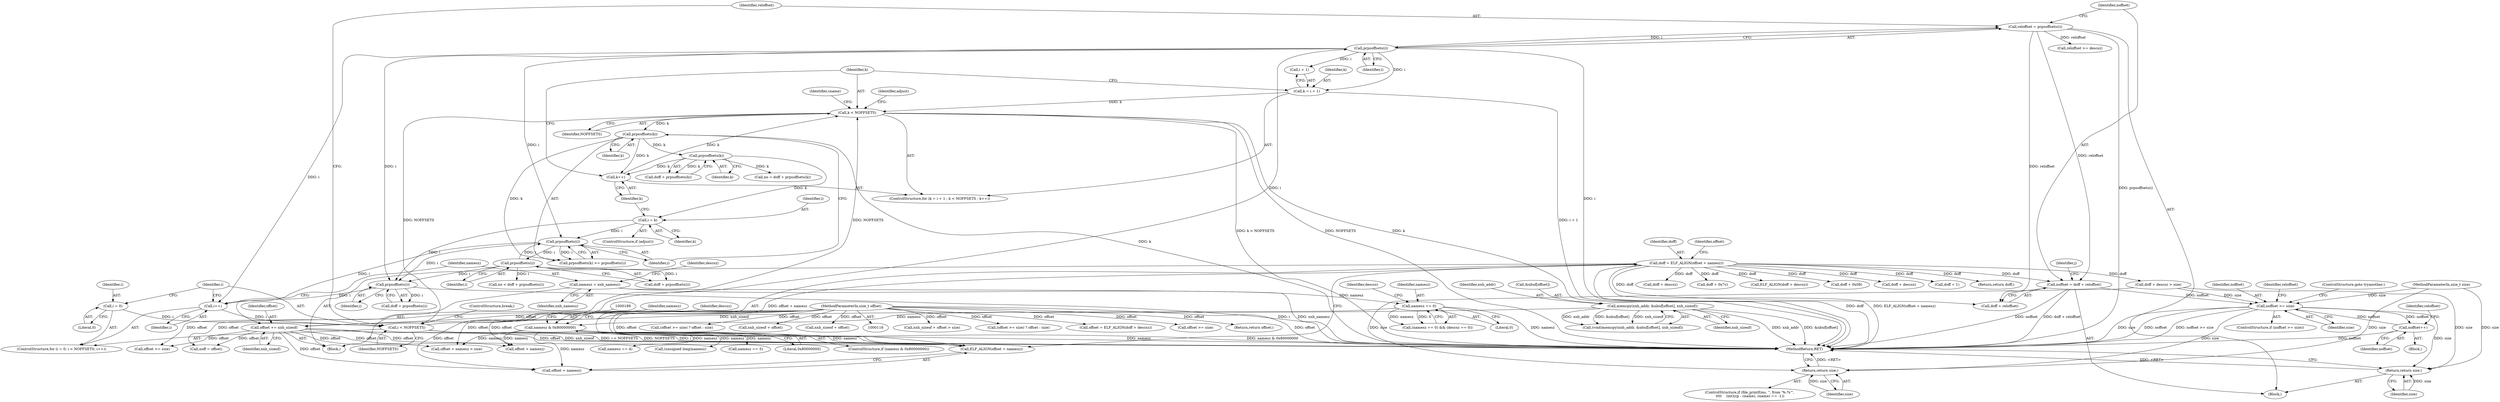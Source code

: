 digraph "1_file_ce90e05774dd77d86cfc8dfa6da57b32816841c4_2@integer" {
"1001072" [label="(Call,noffset = doff + reloffset)"];
"1000216" [label="(Call,doff = ELF_ALIGN(offset + namesz))"];
"1000218" [label="(Call,ELF_ALIGN(offset + namesz))"];
"1000119" [label="(MethodParameterIn,size_t offset)"];
"1000158" [label="(Call,offset += xnh_sizeof)"];
"1000151" [label="(Call,memcpy(xnh_addr, &nbuf[offset], xnh_sizeof))"];
"1000184" [label="(Call,namesz & 0x80000000)"];
"1000169" [label="(Call,namesz == 0)"];
"1000161" [label="(Call,namesz = xnh_namesz)"];
"1001067" [label="(Call,reloffset = prpsoffsets(i))"];
"1001069" [label="(Call,prpsoffsets(i))"];
"1001058" [label="(Call,i < NOFFSETS)"];
"1001061" [label="(Call,i++)"];
"1001152" [label="(Call,prpsoffsets(i))"];
"1001166" [label="(Call,prpsoffsets(i))"];
"1001180" [label="(Call,i = k)"];
"1001160" [label="(Call,prpsoffsets(k))"];
"1001150" [label="(Call,prpsoffsets(k))"];
"1001137" [label="(Call,k < NOFFSETS)"];
"1001132" [label="(Call,k = i + 1)"];
"1001140" [label="(Call,k++)"];
"1001192" [label="(Call,prpsoffsets(i))"];
"1001055" [label="(Call,i = 0)"];
"1001095" [label="(Call,noffset >= size)"];
"1001089" [label="(Call,noffset++)"];
"1001232" [label="(Return,return size;)"];
"1001238" [label="(Return,return size;)"];
"1001137" [label="(Call,k < NOFFSETS)"];
"1000238" [label="(Call,doff + descsz > size)"];
"1001070" [label="(Identifier,i)"];
"1000868" [label="(Call,namesz == 4)"];
"1001178" [label="(ControlStructure,if (adjust))"];
"1000139" [label="(Call,xnh_sizeof + offset > size)"];
"1001160" [label="(Call,prpsoffsets(k))"];
"1000173" [label="(Identifier,descsz)"];
"1000177" [label="(Call,(offset >= size) ? offset : size)"];
"1001182" [label="(Identifier,k)"];
"1000149" [label="(Call,(void)memcpy(xnh_addr, &nbuf[offset], xnh_sizeof))"];
"1001097" [label="(Identifier,size)"];
"1001239" [label="(Identifier,size)"];
"1000231" [label="(Call,offset = ELF_ALIGN(doff + descsz))"];
"1001060" [label="(Identifier,NOFFSETS)"];
"1000171" [label="(Literal,0)"];
"1001062" [label="(Identifier,i)"];
"1001089" [label="(Call,noffset++)"];
"1001140" [label="(Call,k++)"];
"1000184" [label="(Call,namesz & 0x80000000)"];
"1000213" [label="(Call,noff = offset)"];
"1000246" [label="(Call,offset >= size)"];
"1001088" [label="(Block,)"];
"1001193" [label="(Identifier,i)"];
"1001166" [label="(Call,prpsoffsets(i))"];
"1000239" [label="(Call,doff + descsz)"];
"1000159" [label="(Identifier,offset)"];
"1001057" [label="(Literal,0)"];
"1001056" [label="(Identifier,i)"];
"1001090" [label="(Identifier,noffset)"];
"1001069" [label="(Call,prpsoffsets(i))"];
"1001131" [label="(ControlStructure,for (k = i + 1 ; k < NOFFSETS ; k++))"];
"1000218" [label="(Call,ELF_ALIGN(offset + namesz))"];
"1001001" [label="(Call,doff + 0x7c)"];
"1000151" [label="(Call,memcpy(xnh_addr, &nbuf[offset], xnh_sizeof))"];
"1000193" [label="(Call,(unsigned long)namesz)"];
"1001181" [label="(Identifier,i)"];
"1001238" [label="(Return,return size;)"];
"1000170" [label="(Identifier,namesz)"];
"1001061" [label="(Call,i++)"];
"1001072" [label="(Call,noffset = doff + reloffset)"];
"1000217" [label="(Identifier,doff)"];
"1001074" [label="(Call,doff + reloffset)"];
"1001180" [label="(Call,i = k)"];
"1001242" [label="(Return,return offset;)"];
"1001192" [label="(Call,prpsoffsets(i))"];
"1000158" [label="(Call,offset += xnh_sizeof)"];
"1001138" [label="(Identifier,k)"];
"1000120" [label="(MethodParameterIn,size_t size)"];
"1000245" [label="(Call,(offset >= size) ? offset : size)"];
"1000168" [label="(Call,(namesz == 0) && (descsz == 0))"];
"1000265" [label="(Call,namesz == 5)"];
"1001244" [label="(MethodReturn,RET)"];
"1001134" [label="(Call,i + 1)"];
"1001150" [label="(Call,prpsoffsets(k))"];
"1001139" [label="(Identifier,NOFFSETS)"];
"1001092" [label="(Identifier,reloffset)"];
"1001146" [label="(Identifier,adjust)"];
"1000140" [label="(Call,xnh_sizeof + offset)"];
"1001241" [label="(ControlStructure,break;)"];
"1001233" [label="(Identifier,size)"];
"1001059" [label="(Identifier,i)"];
"1001132" [label="(Call,k = i + 1)"];
"1001167" [label="(Identifier,i)"];
"1001068" [label="(Identifier,reloffset)"];
"1000225" [label="(Identifier,offset)"];
"1001054" [label="(ControlStructure,for (i = 0; i < NOFFSETS; i++))"];
"1001073" [label="(Identifier,noffset)"];
"1000223" [label="(Call,offset + namesz > size)"];
"1001162" [label="(Call,no < doff + prpsoffsets(i))"];
"1000224" [label="(Call,offset + namesz)"];
"1000160" [label="(Identifier,xnh_sizeof)"];
"1000185" [label="(Identifier,namesz)"];
"1001133" [label="(Identifier,k)"];
"1000200" [label="(Identifier,descsz)"];
"1001063" [label="(Block,)"];
"1000169" [label="(Call,namesz == 0)"];
"1001232" [label="(Return,return size;)"];
"1001067" [label="(Call,reloffset = prpsoffsets(i))"];
"1000161" [label="(Call,namesz = xnh_namesz)"];
"1001058" [label="(Call,i < NOFFSETS)"];
"1001164" [label="(Call,doff + prpsoffsets(i))"];
"1001096" [label="(Identifier,noffset)"];
"1001149" [label="(Call,prpsoffsets(k) >= prpsoffsets(i))"];
"1001190" [label="(Call,doff + prpsoffsets(i))"];
"1000153" [label="(Call,&nbuf[offset])"];
"1000186" [label="(Literal,0x80000000)"];
"1001152" [label="(Call,prpsoffsets(i))"];
"1001141" [label="(Identifier,k)"];
"1000125" [label="(Block,)"];
"1000146" [label="(Call,xnh_sizeof + offset)"];
"1001153" [label="(Identifier,i)"];
"1000163" [label="(Identifier,xnh_namesz)"];
"1000233" [label="(Call,ELF_ALIGN(doff + descsz))"];
"1000119" [label="(MethodParameterIn,size_t offset)"];
"1000152" [label="(Identifier,xnh_addr)"];
"1001151" [label="(Identifier,k)"];
"1001016" [label="(Call,doff + 0x08)"];
"1000216" [label="(Call,doff = ELF_ALIGN(offset + namesz))"];
"1001158" [label="(Call,doff + prpsoffsets(k))"];
"1001161" [label="(Identifier,k)"];
"1001156" [label="(Call,no = doff + prpsoffsets(k))"];
"1001094" [label="(ControlStructure,if (noffset >= size))"];
"1000234" [label="(Call,doff + descsz)"];
"1001055" [label="(Call,i = 0)"];
"1001100" [label="(Call,reloffset >= descsz)"];
"1001219" [label="(ControlStructure,if (file_printf(ms, \", from '%.*s'\",\n \t\t\t\t    (int)(cp - cname), cname) == -1))"];
"1000219" [label="(Call,offset + namesz)"];
"1000183" [label="(ControlStructure,if (namesz & 0x80000000))"];
"1001101" [label="(Identifier,reloffset)"];
"1001184" [label="(Identifier,cname)"];
"1000162" [label="(Identifier,namesz)"];
"1000295" [label="(Call,doff + 1)"];
"1001095" [label="(Call,noffset >= size)"];
"1000229" [label="(Return,return doff;)"];
"1000178" [label="(Call,offset >= size)"];
"1000165" [label="(Identifier,descsz)"];
"1001080" [label="(Identifier,j)"];
"1001098" [label="(ControlStructure,goto tryanother;)"];
"1000157" [label="(Identifier,xnh_sizeof)"];
"1001072" -> "1001063"  [label="AST: "];
"1001072" -> "1001074"  [label="CFG: "];
"1001073" -> "1001072"  [label="AST: "];
"1001074" -> "1001072"  [label="AST: "];
"1001080" -> "1001072"  [label="CFG: "];
"1001072" -> "1001244"  [label="DDG: doff + reloffset"];
"1001072" -> "1001244"  [label="DDG: noffset"];
"1000216" -> "1001072"  [label="DDG: doff"];
"1001067" -> "1001072"  [label="DDG: reloffset"];
"1001072" -> "1001095"  [label="DDG: noffset"];
"1000216" -> "1000125"  [label="AST: "];
"1000216" -> "1000218"  [label="CFG: "];
"1000217" -> "1000216"  [label="AST: "];
"1000218" -> "1000216"  [label="AST: "];
"1000225" -> "1000216"  [label="CFG: "];
"1000216" -> "1001244"  [label="DDG: doff"];
"1000216" -> "1001244"  [label="DDG: ELF_ALIGN(offset + namesz)"];
"1000218" -> "1000216"  [label="DDG: offset + namesz"];
"1000216" -> "1000229"  [label="DDG: doff"];
"1000216" -> "1000233"  [label="DDG: doff"];
"1000216" -> "1000234"  [label="DDG: doff"];
"1000216" -> "1000238"  [label="DDG: doff"];
"1000216" -> "1000239"  [label="DDG: doff"];
"1000216" -> "1000295"  [label="DDG: doff"];
"1000216" -> "1001001"  [label="DDG: doff"];
"1000216" -> "1001016"  [label="DDG: doff"];
"1000216" -> "1001074"  [label="DDG: doff"];
"1000218" -> "1000219"  [label="CFG: "];
"1000219" -> "1000218"  [label="AST: "];
"1000119" -> "1000218"  [label="DDG: offset"];
"1000158" -> "1000218"  [label="DDG: offset"];
"1000184" -> "1000218"  [label="DDG: namesz"];
"1000119" -> "1000116"  [label="AST: "];
"1000119" -> "1001244"  [label="DDG: offset"];
"1000119" -> "1000139"  [label="DDG: offset"];
"1000119" -> "1000140"  [label="DDG: offset"];
"1000119" -> "1000146"  [label="DDG: offset"];
"1000119" -> "1000158"  [label="DDG: offset"];
"1000119" -> "1000177"  [label="DDG: offset"];
"1000119" -> "1000178"  [label="DDG: offset"];
"1000119" -> "1000213"  [label="DDG: offset"];
"1000119" -> "1000219"  [label="DDG: offset"];
"1000119" -> "1000223"  [label="DDG: offset"];
"1000119" -> "1000224"  [label="DDG: offset"];
"1000119" -> "1000231"  [label="DDG: offset"];
"1000119" -> "1000245"  [label="DDG: offset"];
"1000119" -> "1000246"  [label="DDG: offset"];
"1000119" -> "1001242"  [label="DDG: offset"];
"1000158" -> "1000125"  [label="AST: "];
"1000158" -> "1000160"  [label="CFG: "];
"1000159" -> "1000158"  [label="AST: "];
"1000160" -> "1000158"  [label="AST: "];
"1000162" -> "1000158"  [label="CFG: "];
"1000158" -> "1001244"  [label="DDG: offset"];
"1000158" -> "1001244"  [label="DDG: xnh_sizeof"];
"1000151" -> "1000158"  [label="DDG: xnh_sizeof"];
"1000158" -> "1000178"  [label="DDG: offset"];
"1000158" -> "1000213"  [label="DDG: offset"];
"1000158" -> "1000219"  [label="DDG: offset"];
"1000158" -> "1000223"  [label="DDG: offset"];
"1000158" -> "1000224"  [label="DDG: offset"];
"1000151" -> "1000149"  [label="AST: "];
"1000151" -> "1000157"  [label="CFG: "];
"1000152" -> "1000151"  [label="AST: "];
"1000153" -> "1000151"  [label="AST: "];
"1000157" -> "1000151"  [label="AST: "];
"1000149" -> "1000151"  [label="CFG: "];
"1000151" -> "1001244"  [label="DDG: xnh_addr"];
"1000151" -> "1001244"  [label="DDG: &nbuf[offset]"];
"1000151" -> "1000149"  [label="DDG: xnh_addr"];
"1000151" -> "1000149"  [label="DDG: &nbuf[offset]"];
"1000151" -> "1000149"  [label="DDG: xnh_sizeof"];
"1000184" -> "1000183"  [label="AST: "];
"1000184" -> "1000186"  [label="CFG: "];
"1000185" -> "1000184"  [label="AST: "];
"1000186" -> "1000184"  [label="AST: "];
"1000189" -> "1000184"  [label="CFG: "];
"1000200" -> "1000184"  [label="CFG: "];
"1000184" -> "1001244"  [label="DDG: namesz"];
"1000184" -> "1001244"  [label="DDG: namesz & 0x80000000"];
"1000169" -> "1000184"  [label="DDG: namesz"];
"1000184" -> "1000193"  [label="DDG: namesz"];
"1000184" -> "1000219"  [label="DDG: namesz"];
"1000184" -> "1000223"  [label="DDG: namesz"];
"1000184" -> "1000224"  [label="DDG: namesz"];
"1000184" -> "1000265"  [label="DDG: namesz"];
"1000184" -> "1000868"  [label="DDG: namesz"];
"1000169" -> "1000168"  [label="AST: "];
"1000169" -> "1000171"  [label="CFG: "];
"1000170" -> "1000169"  [label="AST: "];
"1000171" -> "1000169"  [label="AST: "];
"1000173" -> "1000169"  [label="CFG: "];
"1000168" -> "1000169"  [label="CFG: "];
"1000169" -> "1001244"  [label="DDG: namesz"];
"1000169" -> "1000168"  [label="DDG: namesz"];
"1000169" -> "1000168"  [label="DDG: 0"];
"1000161" -> "1000169"  [label="DDG: namesz"];
"1000161" -> "1000125"  [label="AST: "];
"1000161" -> "1000163"  [label="CFG: "];
"1000162" -> "1000161"  [label="AST: "];
"1000163" -> "1000161"  [label="AST: "];
"1000165" -> "1000161"  [label="CFG: "];
"1000161" -> "1001244"  [label="DDG: xnh_namesz"];
"1001067" -> "1001063"  [label="AST: "];
"1001067" -> "1001069"  [label="CFG: "];
"1001068" -> "1001067"  [label="AST: "];
"1001069" -> "1001067"  [label="AST: "];
"1001073" -> "1001067"  [label="CFG: "];
"1001067" -> "1001244"  [label="DDG: prpsoffsets(i)"];
"1001069" -> "1001067"  [label="DDG: i"];
"1001067" -> "1001074"  [label="DDG: reloffset"];
"1001067" -> "1001100"  [label="DDG: reloffset"];
"1001069" -> "1001070"  [label="CFG: "];
"1001070" -> "1001069"  [label="AST: "];
"1001069" -> "1001244"  [label="DDG: i"];
"1001069" -> "1001061"  [label="DDG: i"];
"1001058" -> "1001069"  [label="DDG: i"];
"1001069" -> "1001132"  [label="DDG: i"];
"1001069" -> "1001134"  [label="DDG: i"];
"1001069" -> "1001152"  [label="DDG: i"];
"1001069" -> "1001192"  [label="DDG: i"];
"1001058" -> "1001054"  [label="AST: "];
"1001058" -> "1001060"  [label="CFG: "];
"1001059" -> "1001058"  [label="AST: "];
"1001060" -> "1001058"  [label="AST: "];
"1001068" -> "1001058"  [label="CFG: "];
"1001241" -> "1001058"  [label="CFG: "];
"1001058" -> "1001244"  [label="DDG: i < NOFFSETS"];
"1001058" -> "1001244"  [label="DDG: NOFFSETS"];
"1001058" -> "1001244"  [label="DDG: i"];
"1001061" -> "1001058"  [label="DDG: i"];
"1001055" -> "1001058"  [label="DDG: i"];
"1001137" -> "1001058"  [label="DDG: NOFFSETS"];
"1001058" -> "1001137"  [label="DDG: NOFFSETS"];
"1001061" -> "1001054"  [label="AST: "];
"1001061" -> "1001062"  [label="CFG: "];
"1001062" -> "1001061"  [label="AST: "];
"1001059" -> "1001061"  [label="CFG: "];
"1001152" -> "1001061"  [label="DDG: i"];
"1001192" -> "1001061"  [label="DDG: i"];
"1001152" -> "1001149"  [label="AST: "];
"1001152" -> "1001153"  [label="CFG: "];
"1001153" -> "1001152"  [label="AST: "];
"1001149" -> "1001152"  [label="CFG: "];
"1001152" -> "1001149"  [label="DDG: i"];
"1001166" -> "1001152"  [label="DDG: i"];
"1001180" -> "1001152"  [label="DDG: i"];
"1001152" -> "1001166"  [label="DDG: i"];
"1001152" -> "1001192"  [label="DDG: i"];
"1001166" -> "1001164"  [label="AST: "];
"1001166" -> "1001167"  [label="CFG: "];
"1001167" -> "1001166"  [label="AST: "];
"1001164" -> "1001166"  [label="CFG: "];
"1001166" -> "1001162"  [label="DDG: i"];
"1001166" -> "1001164"  [label="DDG: i"];
"1001166" -> "1001192"  [label="DDG: i"];
"1001180" -> "1001178"  [label="AST: "];
"1001180" -> "1001182"  [label="CFG: "];
"1001181" -> "1001180"  [label="AST: "];
"1001182" -> "1001180"  [label="AST: "];
"1001141" -> "1001180"  [label="CFG: "];
"1001160" -> "1001180"  [label="DDG: k"];
"1001180" -> "1001192"  [label="DDG: i"];
"1001160" -> "1001158"  [label="AST: "];
"1001160" -> "1001161"  [label="CFG: "];
"1001161" -> "1001160"  [label="AST: "];
"1001158" -> "1001160"  [label="CFG: "];
"1001160" -> "1001140"  [label="DDG: k"];
"1001160" -> "1001156"  [label="DDG: k"];
"1001160" -> "1001158"  [label="DDG: k"];
"1001150" -> "1001160"  [label="DDG: k"];
"1001150" -> "1001149"  [label="AST: "];
"1001150" -> "1001151"  [label="CFG: "];
"1001151" -> "1001150"  [label="AST: "];
"1001153" -> "1001150"  [label="CFG: "];
"1001150" -> "1001244"  [label="DDG: k"];
"1001150" -> "1001140"  [label="DDG: k"];
"1001150" -> "1001149"  [label="DDG: k"];
"1001137" -> "1001150"  [label="DDG: k"];
"1001137" -> "1001131"  [label="AST: "];
"1001137" -> "1001139"  [label="CFG: "];
"1001138" -> "1001137"  [label="AST: "];
"1001139" -> "1001137"  [label="AST: "];
"1001146" -> "1001137"  [label="CFG: "];
"1001184" -> "1001137"  [label="CFG: "];
"1001137" -> "1001244"  [label="DDG: k < NOFFSETS"];
"1001137" -> "1001244"  [label="DDG: NOFFSETS"];
"1001137" -> "1001244"  [label="DDG: k"];
"1001132" -> "1001137"  [label="DDG: k"];
"1001140" -> "1001137"  [label="DDG: k"];
"1001132" -> "1001131"  [label="AST: "];
"1001132" -> "1001134"  [label="CFG: "];
"1001133" -> "1001132"  [label="AST: "];
"1001134" -> "1001132"  [label="AST: "];
"1001138" -> "1001132"  [label="CFG: "];
"1001132" -> "1001244"  [label="DDG: i + 1"];
"1001140" -> "1001131"  [label="AST: "];
"1001140" -> "1001141"  [label="CFG: "];
"1001141" -> "1001140"  [label="AST: "];
"1001138" -> "1001140"  [label="CFG: "];
"1001192" -> "1001190"  [label="AST: "];
"1001192" -> "1001193"  [label="CFG: "];
"1001193" -> "1001192"  [label="AST: "];
"1001190" -> "1001192"  [label="CFG: "];
"1001192" -> "1001244"  [label="DDG: i"];
"1001192" -> "1001190"  [label="DDG: i"];
"1001055" -> "1001054"  [label="AST: "];
"1001055" -> "1001057"  [label="CFG: "];
"1001056" -> "1001055"  [label="AST: "];
"1001057" -> "1001055"  [label="AST: "];
"1001059" -> "1001055"  [label="CFG: "];
"1001095" -> "1001094"  [label="AST: "];
"1001095" -> "1001097"  [label="CFG: "];
"1001096" -> "1001095"  [label="AST: "];
"1001097" -> "1001095"  [label="AST: "];
"1001098" -> "1001095"  [label="CFG: "];
"1001101" -> "1001095"  [label="CFG: "];
"1001095" -> "1001244"  [label="DDG: size"];
"1001095" -> "1001244"  [label="DDG: noffset"];
"1001095" -> "1001244"  [label="DDG: noffset >= size"];
"1001095" -> "1001089"  [label="DDG: noffset"];
"1001089" -> "1001095"  [label="DDG: noffset"];
"1000238" -> "1001095"  [label="DDG: size"];
"1000120" -> "1001095"  [label="DDG: size"];
"1001095" -> "1001232"  [label="DDG: size"];
"1001095" -> "1001238"  [label="DDG: size"];
"1001089" -> "1001088"  [label="AST: "];
"1001089" -> "1001090"  [label="CFG: "];
"1001090" -> "1001089"  [label="AST: "];
"1001092" -> "1001089"  [label="CFG: "];
"1001089" -> "1001244"  [label="DDG: noffset"];
"1001232" -> "1001219"  [label="AST: "];
"1001232" -> "1001233"  [label="CFG: "];
"1001233" -> "1001232"  [label="AST: "];
"1001244" -> "1001232"  [label="CFG: "];
"1001232" -> "1001244"  [label="DDG: <RET>"];
"1001233" -> "1001232"  [label="DDG: size"];
"1000238" -> "1001232"  [label="DDG: size"];
"1000120" -> "1001232"  [label="DDG: size"];
"1001238" -> "1001063"  [label="AST: "];
"1001238" -> "1001239"  [label="CFG: "];
"1001239" -> "1001238"  [label="AST: "];
"1001244" -> "1001238"  [label="CFG: "];
"1001238" -> "1001244"  [label="DDG: <RET>"];
"1001239" -> "1001238"  [label="DDG: size"];
"1000238" -> "1001238"  [label="DDG: size"];
"1000120" -> "1001238"  [label="DDG: size"];
}
